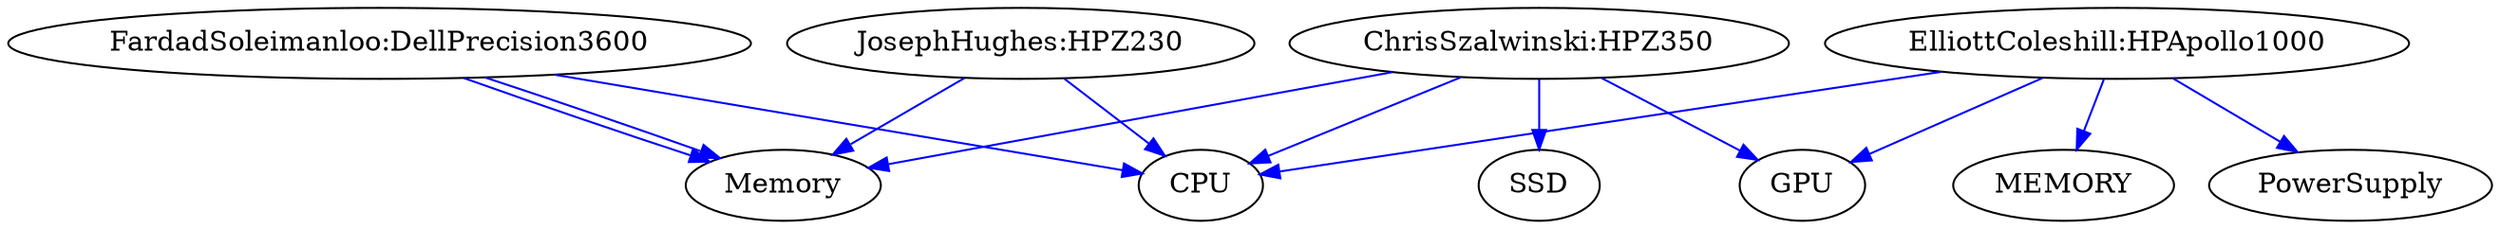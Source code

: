 digraph orderGraph{
"FardadSoleimanloo:DellPrecision3600" -> "CPU" [color=blue];
"FardadSoleimanloo:DellPrecision3600" -> "Memory" [color=blue];
"FardadSoleimanloo:DellPrecision3600" -> "Memory" [color=blue];
"JosephHughes:HPZ230" -> "CPU" [color=blue];
"JosephHughes:HPZ230" -> "Memory" [color=blue];
"ChrisSzalwinski:HPZ350" -> "CPU" [color=blue];
"ChrisSzalwinski:HPZ350" -> "Memory" [color=blue];
"ChrisSzalwinski:HPZ350" -> "SSD" [color=blue];
"ChrisSzalwinski:HPZ350" -> "GPU" [color=blue];
"ElliottColeshill:HPApollo1000" -> "CPU" [color=blue];
"ElliottColeshill:HPApollo1000" -> "MEMORY" [color=blue];
"ElliottColeshill:HPApollo1000" -> "PowerSupply" [color=blue];
"ElliottColeshill:HPApollo1000" -> "GPU" [color=blue];
}
